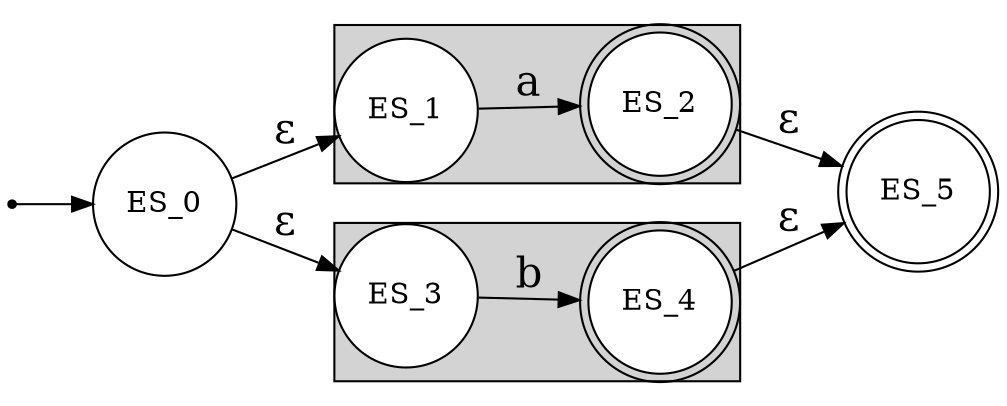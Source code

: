 #
# AFND para reconhecer a|b
#
digraph reconhecer_alternativa {
  rankdir=LR;
  margin=0;

  ES_0 [shape = circle];
  start [shape = point];
  ES_5 [shape = doublecircle];  

  subgraph cluster_a {
    bgcolor = lightgrey;
    color=black;
    ES_1 [shape = circle, style=filled, fillcolor=white];
    ES_2 [shape = doublecircle, style=filled, fillcolor=white];
  };

  subgraph cluster_b {
    bgcolor = lightgrey;
    color=black;
    ES_3 [shape = circle, style=filled, fillcolor=white];
    ES_4 [shape = doublecircle, style=filled, fillcolor=white];
    
  }

  start -> ES_0;
  ES_0 -> ES_1 [ label = "&epsilon;", fontsize = "20pt" ];
  ES_0 -> ES_3 [ label = "&epsilon;", fontsize = "20pt" ];

  ES_1 -> ES_2 [label = "a", fontsize = "20pt"];
  ES_3 -> ES_4 [label = "b", fontsize = "20pt"];

  ES_2 -> ES_5 [ label = "&epsilon;", fontsize = "20pt" ];
  ES_4 -> ES_5 [ label = "&epsilon;", fontsize = "20pt" ];

}
